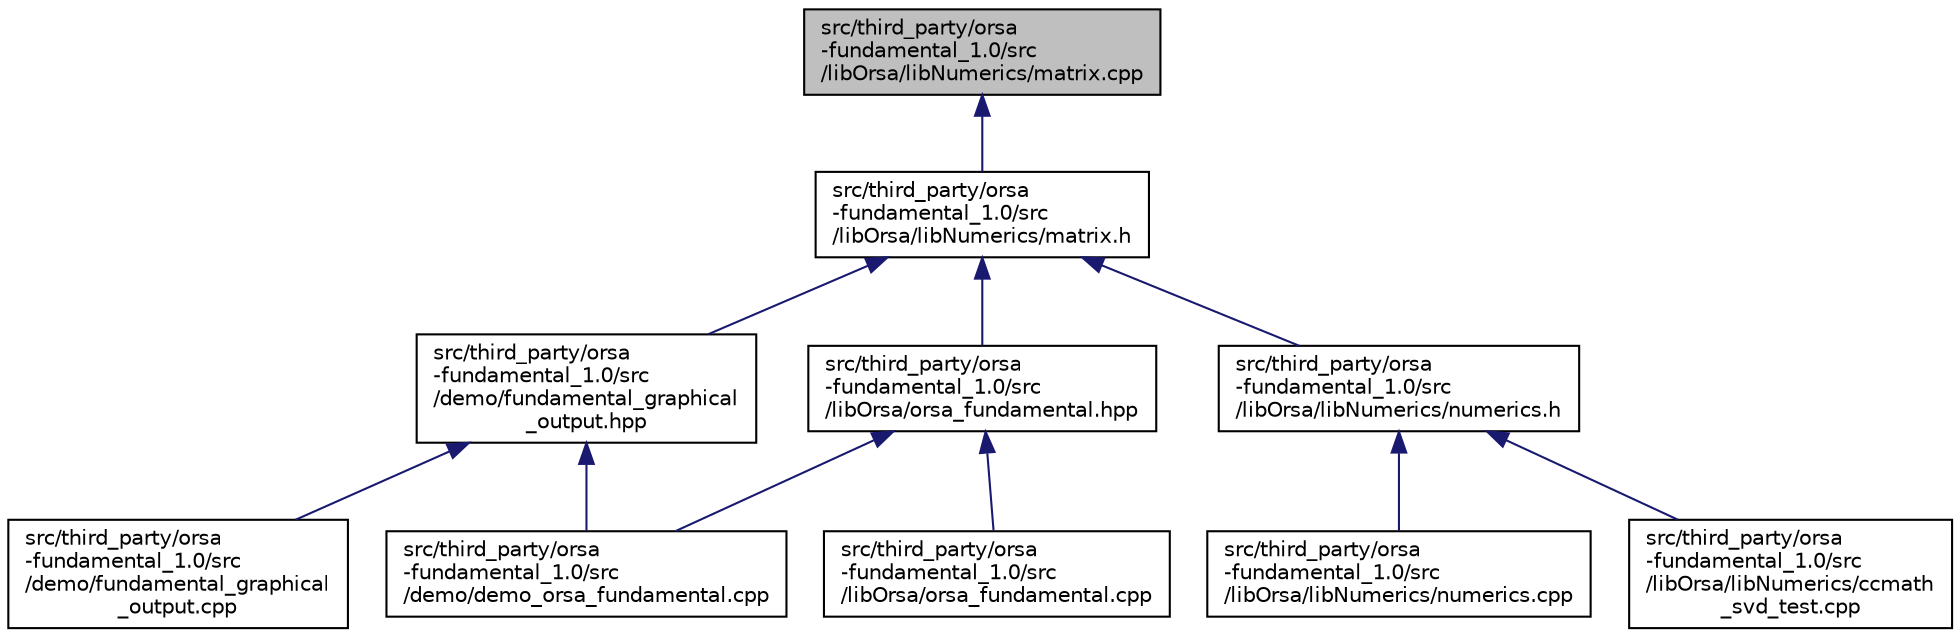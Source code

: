 digraph "src/third_party/orsa-fundamental_1.0/src/libOrsa/libNumerics/matrix.cpp"
{
  edge [fontname="Helvetica",fontsize="10",labelfontname="Helvetica",labelfontsize="10"];
  node [fontname="Helvetica",fontsize="10",shape=record];
  Node1 [label="src/third_party/orsa\l-fundamental_1.0/src\l/libOrsa/libNumerics/matrix.cpp",height=0.2,width=0.4,color="black", fillcolor="grey75", style="filled", fontcolor="black"];
  Node1 -> Node2 [dir="back",color="midnightblue",fontsize="10",style="solid",fontname="Helvetica"];
  Node2 [label="src/third_party/orsa\l-fundamental_1.0/src\l/libOrsa/libNumerics/matrix.h",height=0.2,width=0.4,color="black", fillcolor="white", style="filled",URL="$libOrsa_2libNumerics_2matrix_8h.html"];
  Node2 -> Node3 [dir="back",color="midnightblue",fontsize="10",style="solid",fontname="Helvetica"];
  Node3 [label="src/third_party/orsa\l-fundamental_1.0/src\l/demo/fundamental_graphical\l_output.hpp",height=0.2,width=0.4,color="black", fillcolor="white", style="filled",URL="$fundamental__graphical__output_8hpp.html",tooltip="Graphical output to show fundamental matrix estimation. "];
  Node3 -> Node4 [dir="back",color="midnightblue",fontsize="10",style="solid",fontname="Helvetica"];
  Node4 [label="src/third_party/orsa\l-fundamental_1.0/src\l/demo/demo_orsa_fundamental.cpp",height=0.2,width=0.4,color="black", fillcolor="white", style="filled",URL="$demo__orsa__fundamental_8cpp.html",tooltip="Fundamental matrix estimation with ORSA algorithm. "];
  Node3 -> Node5 [dir="back",color="midnightblue",fontsize="10",style="solid",fontname="Helvetica"];
  Node5 [label="src/third_party/orsa\l-fundamental_1.0/src\l/demo/fundamental_graphical\l_output.cpp",height=0.2,width=0.4,color="black", fillcolor="white", style="filled",URL="$fundamental__graphical__output_8cpp.html",tooltip="Graphical output to show fundamental matrix estimation. "];
  Node2 -> Node6 [dir="back",color="midnightblue",fontsize="10",style="solid",fontname="Helvetica"];
  Node6 [label="src/third_party/orsa\l-fundamental_1.0/src\l/libOrsa/libNumerics/numerics.h",height=0.2,width=0.4,color="black", fillcolor="white", style="filled",URL="$libOrsa_2libNumerics_2numerics_8h.html"];
  Node6 -> Node7 [dir="back",color="midnightblue",fontsize="10",style="solid",fontname="Helvetica"];
  Node7 [label="src/third_party/orsa\l-fundamental_1.0/src\l/libOrsa/libNumerics/ccmath\l_svd_test.cpp",height=0.2,width=0.4,color="black", fillcolor="white", style="filled",URL="$libOrsa_2libNumerics_2ccmath__svd__test_8cpp.html"];
  Node6 -> Node8 [dir="back",color="midnightblue",fontsize="10",style="solid",fontname="Helvetica"];
  Node8 [label="src/third_party/orsa\l-fundamental_1.0/src\l/libOrsa/libNumerics/numerics.cpp",height=0.2,width=0.4,color="black", fillcolor="white", style="filled",URL="$libOrsa_2libNumerics_2numerics_8cpp.html"];
  Node2 -> Node9 [dir="back",color="midnightblue",fontsize="10",style="solid",fontname="Helvetica"];
  Node9 [label="src/third_party/orsa\l-fundamental_1.0/src\l/libOrsa/orsa_fundamental.hpp",height=0.2,width=0.4,color="black", fillcolor="white", style="filled",URL="$orsa__fundamental_8hpp.html",tooltip="Fundamental matrix estimation with ORSA algorithm. "];
  Node9 -> Node4 [dir="back",color="midnightblue",fontsize="10",style="solid",fontname="Helvetica"];
  Node9 -> Node10 [dir="back",color="midnightblue",fontsize="10",style="solid",fontname="Helvetica"];
  Node10 [label="src/third_party/orsa\l-fundamental_1.0/src\l/libOrsa/orsa_fundamental.cpp",height=0.2,width=0.4,color="black", fillcolor="white", style="filled",URL="$libOrsa_2orsa__fundamental_8cpp.html"];
}

